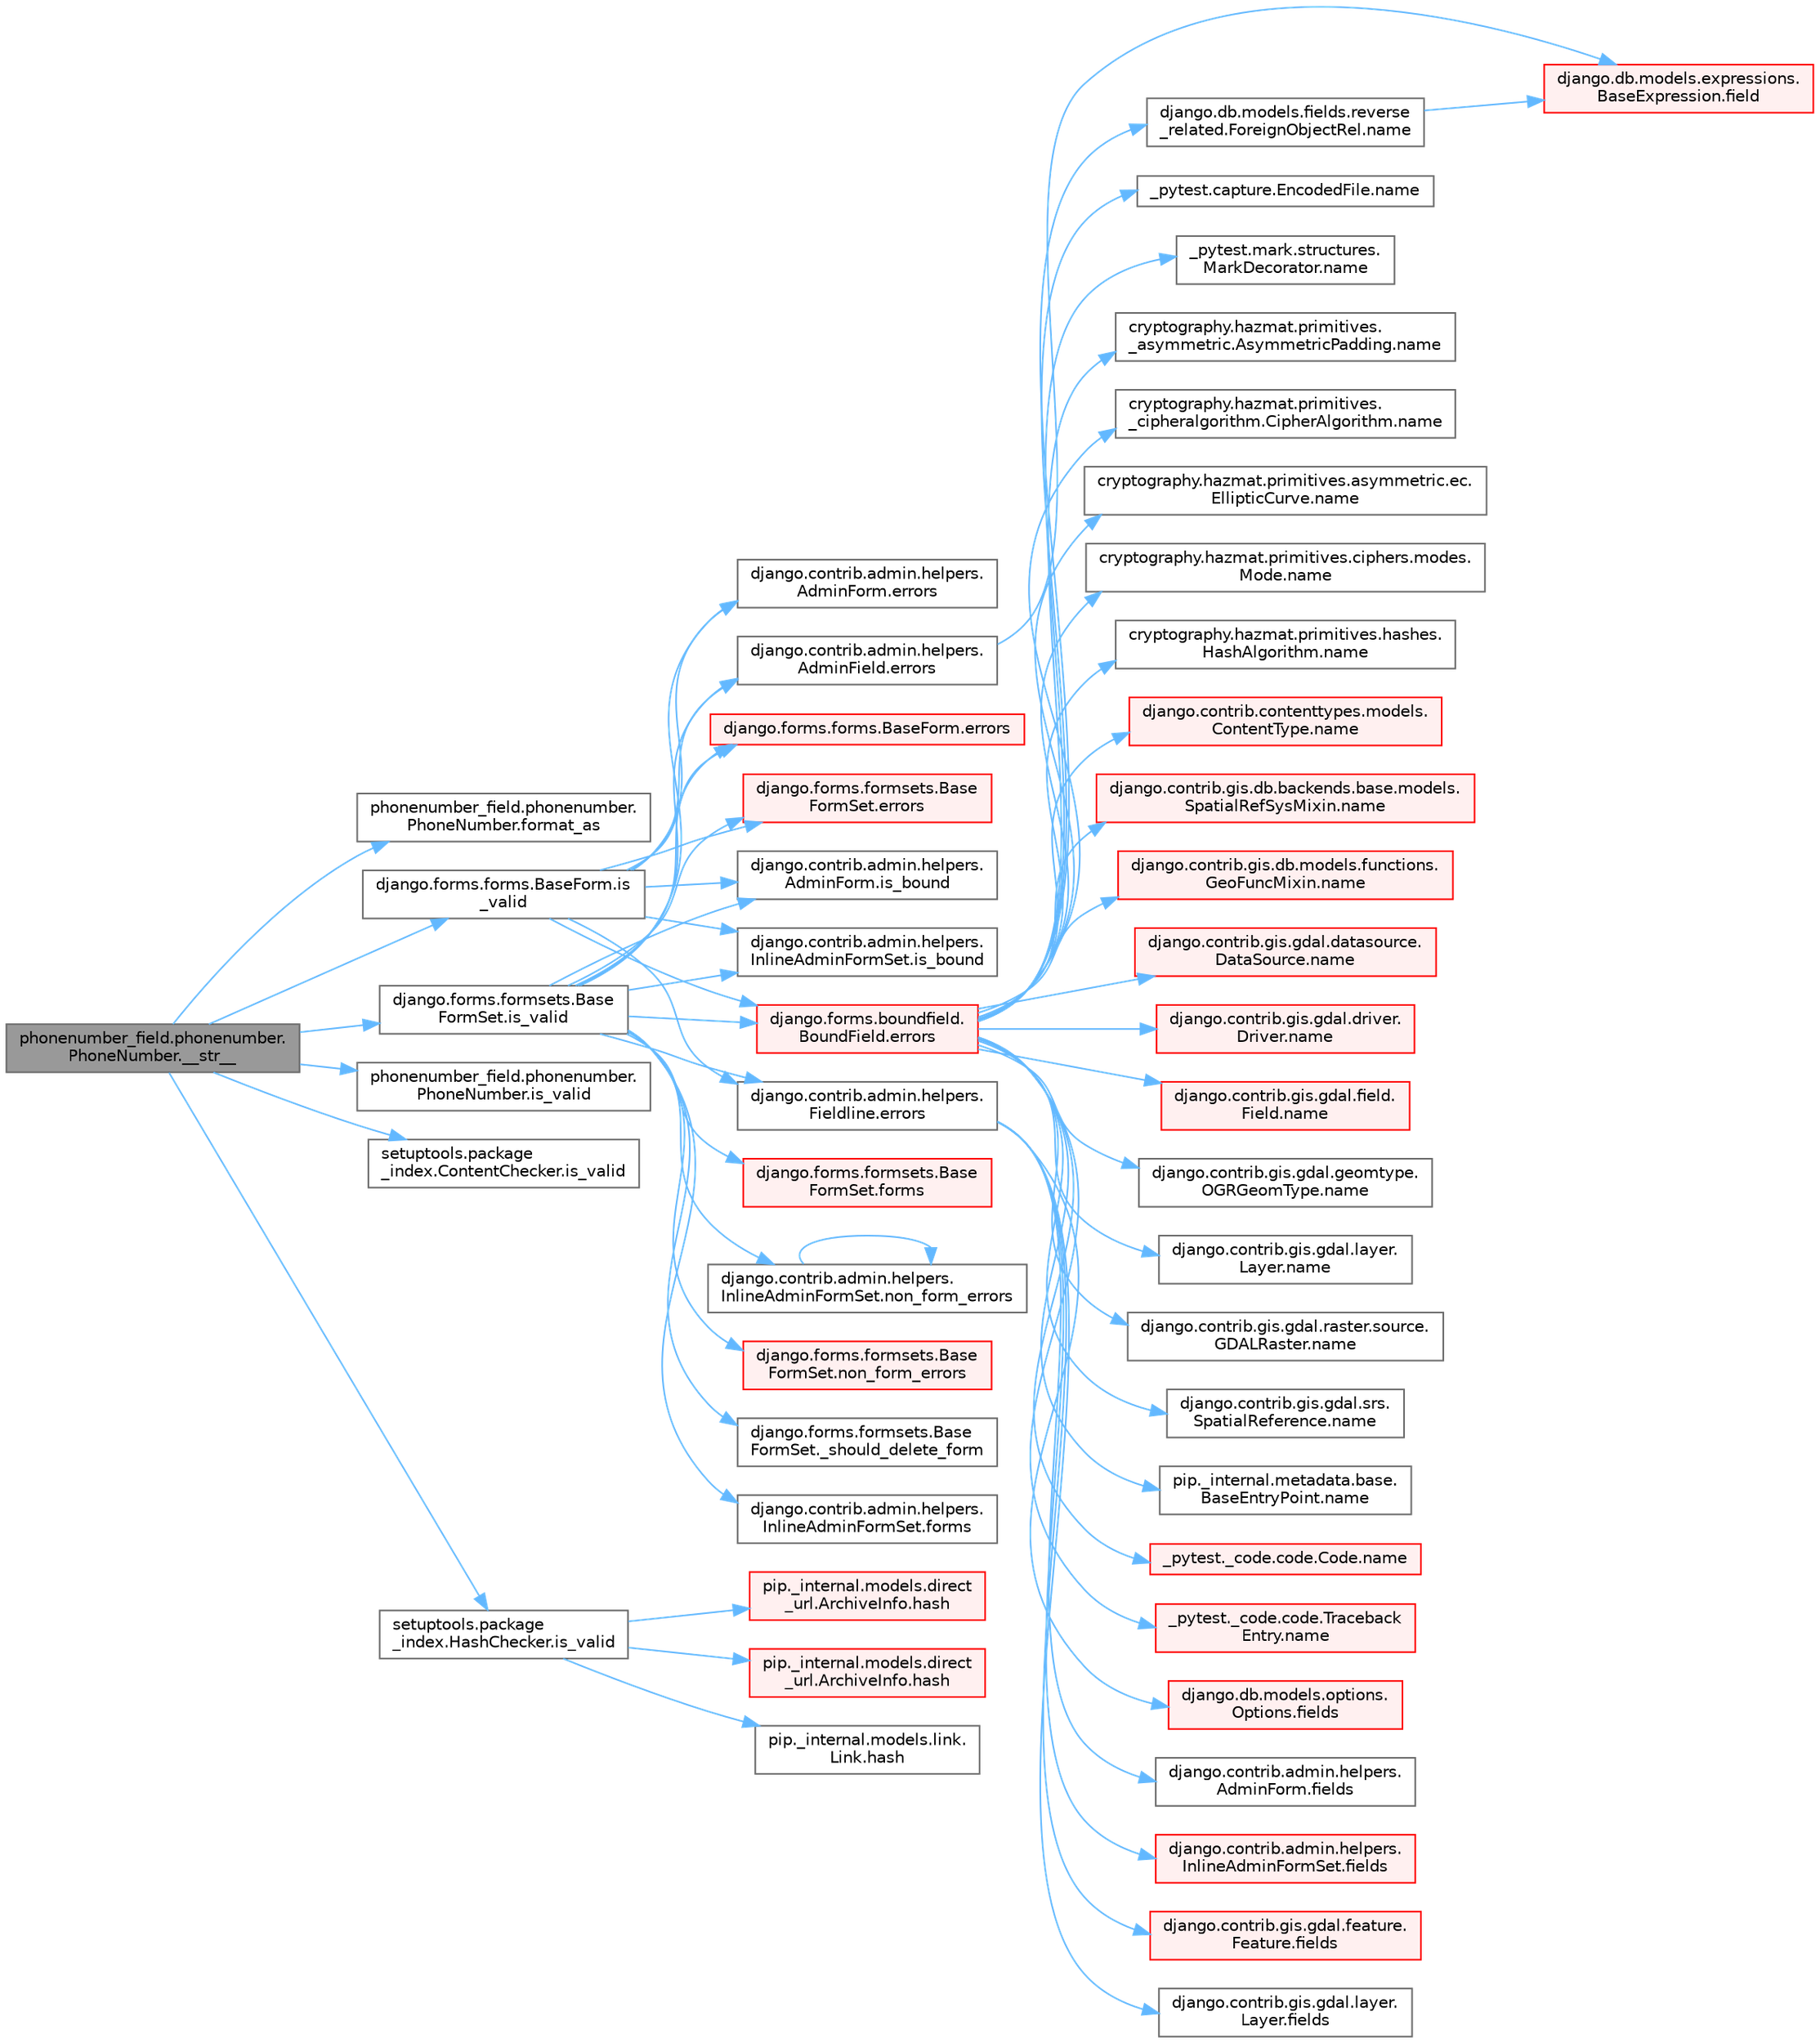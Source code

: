digraph "phonenumber_field.phonenumber.PhoneNumber.__str__"
{
 // LATEX_PDF_SIZE
  bgcolor="transparent";
  edge [fontname=Helvetica,fontsize=10,labelfontname=Helvetica,labelfontsize=10];
  node [fontname=Helvetica,fontsize=10,shape=box,height=0.2,width=0.4];
  rankdir="LR";
  Node1 [id="Node000001",label="phonenumber_field.phonenumber.\lPhoneNumber.__str__",height=0.2,width=0.4,color="gray40", fillcolor="grey60", style="filled", fontcolor="black",tooltip=" "];
  Node1 -> Node2 [id="edge1_Node000001_Node000002",color="steelblue1",style="solid",tooltip=" "];
  Node2 [id="Node000002",label="phonenumber_field.phonenumber.\lPhoneNumber.format_as",height=0.2,width=0.4,color="grey40", fillcolor="white", style="filled",URL="$classphonenumber__field_1_1phonenumber_1_1_phone_number.html#ab0f483b4508d34c70148288bba45de65",tooltip=" "];
  Node1 -> Node3 [id="edge2_Node000001_Node000003",color="steelblue1",style="solid",tooltip=" "];
  Node3 [id="Node000003",label="django.forms.forms.BaseForm.is\l_valid",height=0.2,width=0.4,color="grey40", fillcolor="white", style="filled",URL="$classdjango_1_1forms_1_1forms_1_1_base_form.html#a8be15c9eaccca682a18c7d3f13802cc4",tooltip=" "];
  Node3 -> Node4 [id="edge3_Node000003_Node000004",color="steelblue1",style="solid",tooltip=" "];
  Node4 [id="Node000004",label="django.contrib.admin.helpers.\lAdminField.errors",height=0.2,width=0.4,color="grey40", fillcolor="white", style="filled",URL="$classdjango_1_1contrib_1_1admin_1_1helpers_1_1_admin_field.html#a2ed7041739e06b7ebeb076401379c675",tooltip=" "];
  Node4 -> Node5 [id="edge4_Node000004_Node000005",color="steelblue1",style="solid",tooltip=" "];
  Node5 [id="Node000005",label="django.db.models.expressions.\lBaseExpression.field",height=0.2,width=0.4,color="red", fillcolor="#FFF0F0", style="filled",URL="$classdjango_1_1db_1_1models_1_1expressions_1_1_base_expression.html#a70aeb35391ada82c2e9f02b1c3ac150c",tooltip=" "];
  Node3 -> Node471 [id="edge5_Node000003_Node000471",color="steelblue1",style="solid",tooltip=" "];
  Node471 [id="Node000471",label="django.contrib.admin.helpers.\lAdminForm.errors",height=0.2,width=0.4,color="grey40", fillcolor="white", style="filled",URL="$classdjango_1_1contrib_1_1admin_1_1helpers_1_1_admin_form.html#a3ccc9540a232de721c24f95c26a2b34a",tooltip=" "];
  Node3 -> Node472 [id="edge6_Node000003_Node000472",color="steelblue1",style="solid",tooltip=" "];
  Node472 [id="Node000472",label="django.contrib.admin.helpers.\lFieldline.errors",height=0.2,width=0.4,color="grey40", fillcolor="white", style="filled",URL="$classdjango_1_1contrib_1_1admin_1_1helpers_1_1_fieldline.html#ac0094313ce4b91212414f914a381499d",tooltip=" "];
  Node472 -> Node473 [id="edge7_Node000472_Node000473",color="steelblue1",style="solid",tooltip=" "];
  Node473 [id="Node000473",label="django.contrib.admin.helpers.\lAdminForm.fields",height=0.2,width=0.4,color="grey40", fillcolor="white", style="filled",URL="$classdjango_1_1contrib_1_1admin_1_1helpers_1_1_admin_form.html#a9a2b6161f083dd4c3cefb24789a4f398",tooltip=" "];
  Node472 -> Node474 [id="edge8_Node000472_Node000474",color="steelblue1",style="solid",tooltip=" "];
  Node474 [id="Node000474",label="django.contrib.admin.helpers.\lInlineAdminFormSet.fields",height=0.2,width=0.4,color="red", fillcolor="#FFF0F0", style="filled",URL="$classdjango_1_1contrib_1_1admin_1_1helpers_1_1_inline_admin_form_set.html#acfeece3b4a1c8e6f692669661ce441d1",tooltip=" "];
  Node472 -> Node478 [id="edge9_Node000472_Node000478",color="steelblue1",style="solid",tooltip=" "];
  Node478 [id="Node000478",label="django.contrib.gis.gdal.feature.\lFeature.fields",height=0.2,width=0.4,color="red", fillcolor="#FFF0F0", style="filled",URL="$classdjango_1_1contrib_1_1gis_1_1gdal_1_1feature_1_1_feature.html#a2aab211613babc57a7ef77b951a46464",tooltip=" "];
  Node472 -> Node479 [id="edge10_Node000472_Node000479",color="steelblue1",style="solid",tooltip=" "];
  Node479 [id="Node000479",label="django.contrib.gis.gdal.layer.\lLayer.fields",height=0.2,width=0.4,color="grey40", fillcolor="white", style="filled",URL="$classdjango_1_1contrib_1_1gis_1_1gdal_1_1layer_1_1_layer.html#ab7d9d8c833c9e11cfc14b15c61a1ab27",tooltip=" "];
  Node472 -> Node480 [id="edge11_Node000472_Node000480",color="steelblue1",style="solid",tooltip=" "];
  Node480 [id="Node000480",label="django.db.models.options.\lOptions.fields",height=0.2,width=0.4,color="red", fillcolor="#FFF0F0", style="filled",URL="$classdjango_1_1db_1_1models_1_1options_1_1_options.html#a6c7f47f4eb863aca3bf357275f7db3b8",tooltip=" "];
  Node3 -> Node487 [id="edge12_Node000003_Node000487",color="steelblue1",style="solid",tooltip=" "];
  Node487 [id="Node000487",label="django.forms.boundfield.\lBoundField.errors",height=0.2,width=0.4,color="red", fillcolor="#FFF0F0", style="filled",URL="$classdjango_1_1forms_1_1boundfield_1_1_bound_field.html#a47569da22ccdcdd1bb15a2506a0a5f6e",tooltip=" "];
  Node487 -> Node357 [id="edge13_Node000487_Node000357",color="steelblue1",style="solid",tooltip=" "];
  Node357 [id="Node000357",label="_pytest._code.code.Code.name",height=0.2,width=0.4,color="red", fillcolor="#FFF0F0", style="filled",URL="$class__pytest_1_1__code_1_1code_1_1_code.html#a1f3cbc53ca6df4a1bab12183694b6e78",tooltip=" "];
  Node487 -> Node358 [id="edge14_Node000487_Node000358",color="steelblue1",style="solid",tooltip=" "];
  Node358 [id="Node000358",label="_pytest._code.code.Traceback\lEntry.name",height=0.2,width=0.4,color="red", fillcolor="#FFF0F0", style="filled",URL="$class__pytest_1_1__code_1_1code_1_1_traceback_entry.html#a106b95c0753f41669fbfb8ee4c11ad3d",tooltip=" "];
  Node487 -> Node360 [id="edge15_Node000487_Node000360",color="steelblue1",style="solid",tooltip=" "];
  Node360 [id="Node000360",label="_pytest.capture.EncodedFile.name",height=0.2,width=0.4,color="grey40", fillcolor="white", style="filled",URL="$class__pytest_1_1capture_1_1_encoded_file.html#a738c73b5de21c7261d9e51f71e4f0397",tooltip=" "];
  Node487 -> Node361 [id="edge16_Node000487_Node000361",color="steelblue1",style="solid",tooltip=" "];
  Node361 [id="Node000361",label="_pytest.mark.structures.\lMarkDecorator.name",height=0.2,width=0.4,color="grey40", fillcolor="white", style="filled",URL="$class__pytest_1_1mark_1_1structures_1_1_mark_decorator.html#ae8f66760cda125450e0e3bd38689c72f",tooltip=" "];
  Node487 -> Node362 [id="edge17_Node000487_Node000362",color="steelblue1",style="solid",tooltip=" "];
  Node362 [id="Node000362",label="cryptography.hazmat.primitives.\l_asymmetric.AsymmetricPadding.name",height=0.2,width=0.4,color="grey40", fillcolor="white", style="filled",URL="$classcryptography_1_1hazmat_1_1primitives_1_1__asymmetric_1_1_asymmetric_padding.html#a8f72e8284cb336861a873ed5ce0e39b5",tooltip=" "];
  Node487 -> Node363 [id="edge18_Node000487_Node000363",color="steelblue1",style="solid",tooltip=" "];
  Node363 [id="Node000363",label="cryptography.hazmat.primitives.\l_cipheralgorithm.CipherAlgorithm.name",height=0.2,width=0.4,color="grey40", fillcolor="white", style="filled",URL="$classcryptography_1_1hazmat_1_1primitives_1_1__cipheralgorithm_1_1_cipher_algorithm.html#a50567a5c3388450ab7aa883ab34a1ac7",tooltip=" "];
  Node487 -> Node364 [id="edge19_Node000487_Node000364",color="steelblue1",style="solid",tooltip=" "];
  Node364 [id="Node000364",label="cryptography.hazmat.primitives.asymmetric.ec.\lEllipticCurve.name",height=0.2,width=0.4,color="grey40", fillcolor="white", style="filled",URL="$classcryptography_1_1hazmat_1_1primitives_1_1asymmetric_1_1ec_1_1_elliptic_curve.html#a2775c4e945309a6c7ea33dace1698a60",tooltip=" "];
  Node487 -> Node365 [id="edge20_Node000487_Node000365",color="steelblue1",style="solid",tooltip=" "];
  Node365 [id="Node000365",label="cryptography.hazmat.primitives.ciphers.modes.\lMode.name",height=0.2,width=0.4,color="grey40", fillcolor="white", style="filled",URL="$classcryptography_1_1hazmat_1_1primitives_1_1ciphers_1_1modes_1_1_mode.html#a99d93fd1370a2abbb5bb5cffbd5ff0f7",tooltip=" "];
  Node487 -> Node366 [id="edge21_Node000487_Node000366",color="steelblue1",style="solid",tooltip=" "];
  Node366 [id="Node000366",label="cryptography.hazmat.primitives.hashes.\lHashAlgorithm.name",height=0.2,width=0.4,color="grey40", fillcolor="white", style="filled",URL="$classcryptography_1_1hazmat_1_1primitives_1_1hashes_1_1_hash_algorithm.html#a42c7e1582d9b46a015774af9e5cbbb0b",tooltip=" "];
  Node487 -> Node367 [id="edge22_Node000487_Node000367",color="steelblue1",style="solid",tooltip=" "];
  Node367 [id="Node000367",label="django.contrib.contenttypes.models.\lContentType.name",height=0.2,width=0.4,color="red", fillcolor="#FFF0F0", style="filled",URL="$classdjango_1_1contrib_1_1contenttypes_1_1models_1_1_content_type.html#a305b62f56597bb2e4823dcf5e6ccdcf8",tooltip=" "];
  Node487 -> Node369 [id="edge23_Node000487_Node000369",color="steelblue1",style="solid",tooltip=" "];
  Node369 [id="Node000369",label="django.contrib.gis.db.backends.base.models.\lSpatialRefSysMixin.name",height=0.2,width=0.4,color="red", fillcolor="#FFF0F0", style="filled",URL="$classdjango_1_1contrib_1_1gis_1_1db_1_1backends_1_1base_1_1models_1_1_spatial_ref_sys_mixin.html#a56fe36e786b49160249395f453dd1cab",tooltip=" "];
  Node487 -> Node370 [id="edge24_Node000487_Node000370",color="steelblue1",style="solid",tooltip=" "];
  Node370 [id="Node000370",label="django.contrib.gis.db.models.functions.\lGeoFuncMixin.name",height=0.2,width=0.4,color="red", fillcolor="#FFF0F0", style="filled",URL="$classdjango_1_1contrib_1_1gis_1_1db_1_1models_1_1functions_1_1_geo_func_mixin.html#adeeb6b2c9db337396468712e919af622",tooltip=" "];
  Node487 -> Node371 [id="edge25_Node000487_Node000371",color="steelblue1",style="solid",tooltip=" "];
  Node371 [id="Node000371",label="django.contrib.gis.gdal.datasource.\lDataSource.name",height=0.2,width=0.4,color="red", fillcolor="#FFF0F0", style="filled",URL="$classdjango_1_1contrib_1_1gis_1_1gdal_1_1datasource_1_1_data_source.html#aaa98728c7ef6f4d96c689550e8af3ed5",tooltip=" "];
  Node487 -> Node385 [id="edge26_Node000487_Node000385",color="steelblue1",style="solid",tooltip=" "];
  Node385 [id="Node000385",label="django.contrib.gis.gdal.driver.\lDriver.name",height=0.2,width=0.4,color="red", fillcolor="#FFF0F0", style="filled",URL="$classdjango_1_1contrib_1_1gis_1_1gdal_1_1driver_1_1_driver.html#aaa5d4d1b9fd762839db84d1e56e36b7f",tooltip=" "];
  Node487 -> Node386 [id="edge27_Node000487_Node000386",color="steelblue1",style="solid",tooltip=" "];
  Node386 [id="Node000386",label="django.contrib.gis.gdal.field.\lField.name",height=0.2,width=0.4,color="red", fillcolor="#FFF0F0", style="filled",URL="$classdjango_1_1contrib_1_1gis_1_1gdal_1_1field_1_1_field.html#a28a3b0af5006d5abf34d5b1497011368",tooltip=" "];
  Node487 -> Node387 [id="edge28_Node000487_Node000387",color="steelblue1",style="solid",tooltip=" "];
  Node387 [id="Node000387",label="django.contrib.gis.gdal.geomtype.\lOGRGeomType.name",height=0.2,width=0.4,color="grey40", fillcolor="white", style="filled",URL="$classdjango_1_1contrib_1_1gis_1_1gdal_1_1geomtype_1_1_o_g_r_geom_type.html#a719b3100682ab8df79fd8a2484163b8e",tooltip=" "];
  Node487 -> Node388 [id="edge29_Node000487_Node000388",color="steelblue1",style="solid",tooltip=" "];
  Node388 [id="Node000388",label="django.contrib.gis.gdal.layer.\lLayer.name",height=0.2,width=0.4,color="grey40", fillcolor="white", style="filled",URL="$classdjango_1_1contrib_1_1gis_1_1gdal_1_1layer_1_1_layer.html#a53791d8e2fe8b1ca86b426a625e7d66c",tooltip=" "];
  Node487 -> Node389 [id="edge30_Node000487_Node000389",color="steelblue1",style="solid",tooltip=" "];
  Node389 [id="Node000389",label="django.contrib.gis.gdal.raster.source.\lGDALRaster.name",height=0.2,width=0.4,color="grey40", fillcolor="white", style="filled",URL="$classdjango_1_1contrib_1_1gis_1_1gdal_1_1raster_1_1source_1_1_g_d_a_l_raster.html#a6cca2a8eca0ab4ff2e89f0f0cce590d1",tooltip=" "];
  Node487 -> Node390 [id="edge31_Node000487_Node000390",color="steelblue1",style="solid",tooltip=" "];
  Node390 [id="Node000390",label="django.contrib.gis.gdal.srs.\lSpatialReference.name",height=0.2,width=0.4,color="grey40", fillcolor="white", style="filled",URL="$classdjango_1_1contrib_1_1gis_1_1gdal_1_1srs_1_1_spatial_reference.html#ac2c9d37b41ae1a91ca63a7046590d603",tooltip=" "];
  Node487 -> Node391 [id="edge32_Node000487_Node000391",color="steelblue1",style="solid",tooltip=" "];
  Node391 [id="Node000391",label="django.db.models.fields.reverse\l_related.ForeignObjectRel.name",height=0.2,width=0.4,color="grey40", fillcolor="white", style="filled",URL="$classdjango_1_1db_1_1models_1_1fields_1_1reverse__related_1_1_foreign_object_rel.html#a5c0c2387142987d2c9582e677e90b5d7",tooltip=" "];
  Node391 -> Node5 [id="edge33_Node000391_Node000005",color="steelblue1",style="solid",tooltip=" "];
  Node487 -> Node392 [id="edge34_Node000487_Node000392",color="steelblue1",style="solid",tooltip=" "];
  Node392 [id="Node000392",label="pip._internal.metadata.base.\lBaseEntryPoint.name",height=0.2,width=0.4,color="grey40", fillcolor="white", style="filled",URL="$classpip_1_1__internal_1_1metadata_1_1base_1_1_base_entry_point.html#acd0c7299966258aeb0876da26520233d",tooltip=" "];
  Node3 -> Node1205 [id="edge35_Node000003_Node001205",color="steelblue1",style="solid",tooltip=" "];
  Node1205 [id="Node001205",label="django.forms.forms.BaseForm.errors",height=0.2,width=0.4,color="red", fillcolor="#FFF0F0", style="filled",URL="$classdjango_1_1forms_1_1forms_1_1_base_form.html#aca47cb75eb6c321d1c429b33eca94d49",tooltip=" "];
  Node3 -> Node1364 [id="edge36_Node000003_Node001364",color="steelblue1",style="solid",tooltip=" "];
  Node1364 [id="Node001364",label="django.forms.formsets.Base\lFormSet.errors",height=0.2,width=0.4,color="red", fillcolor="#FFF0F0", style="filled",URL="$classdjango_1_1forms_1_1formsets_1_1_base_form_set.html#a9e249e2240c3ae2775249e3d3da42020",tooltip=" "];
  Node3 -> Node1251 [id="edge37_Node000003_Node001251",color="steelblue1",style="solid",tooltip=" "];
  Node1251 [id="Node001251",label="django.contrib.admin.helpers.\lAdminForm.is_bound",height=0.2,width=0.4,color="grey40", fillcolor="white", style="filled",URL="$classdjango_1_1contrib_1_1admin_1_1helpers_1_1_admin_form.html#a3db6718d4233338252982b87421a1ae9",tooltip=" "];
  Node3 -> Node1252 [id="edge38_Node000003_Node001252",color="steelblue1",style="solid",tooltip=" "];
  Node1252 [id="Node001252",label="django.contrib.admin.helpers.\lInlineAdminFormSet.is_bound",height=0.2,width=0.4,color="grey40", fillcolor="white", style="filled",URL="$classdjango_1_1contrib_1_1admin_1_1helpers_1_1_inline_admin_form_set.html#a54ae697ea028b7ed3e193f059bc54a71",tooltip=" "];
  Node1 -> Node1362 [id="edge39_Node000001_Node001362",color="steelblue1",style="solid",tooltip=" "];
  Node1362 [id="Node001362",label="django.forms.formsets.Base\lFormSet.is_valid",height=0.2,width=0.4,color="grey40", fillcolor="white", style="filled",URL="$classdjango_1_1forms_1_1formsets_1_1_base_form_set.html#a713477cfb7c01e723400df62b49c250c",tooltip=" "];
  Node1362 -> Node1363 [id="edge40_Node001362_Node001363",color="steelblue1",style="solid",tooltip=" "];
  Node1363 [id="Node001363",label="django.forms.formsets.Base\lFormSet._should_delete_form",height=0.2,width=0.4,color="grey40", fillcolor="white", style="filled",URL="$classdjango_1_1forms_1_1formsets_1_1_base_form_set.html#a4c4f89a542f15dcb367e018a44444118",tooltip=" "];
  Node1362 -> Node4 [id="edge41_Node001362_Node000004",color="steelblue1",style="solid",tooltip=" "];
  Node1362 -> Node471 [id="edge42_Node001362_Node000471",color="steelblue1",style="solid",tooltip=" "];
  Node1362 -> Node472 [id="edge43_Node001362_Node000472",color="steelblue1",style="solid",tooltip=" "];
  Node1362 -> Node487 [id="edge44_Node001362_Node000487",color="steelblue1",style="solid",tooltip=" "];
  Node1362 -> Node1205 [id="edge45_Node001362_Node001205",color="steelblue1",style="solid",tooltip=" "];
  Node1362 -> Node1364 [id="edge46_Node001362_Node001364",color="steelblue1",style="solid",tooltip=" "];
  Node1362 -> Node1213 [id="edge47_Node001362_Node001213",color="steelblue1",style="solid",tooltip=" "];
  Node1213 [id="Node001213",label="django.contrib.admin.helpers.\lInlineAdminFormSet.forms",height=0.2,width=0.4,color="grey40", fillcolor="white", style="filled",URL="$classdjango_1_1contrib_1_1admin_1_1helpers_1_1_inline_admin_form_set.html#aab73a19b39b7eac47d39c4fe6b21ca51",tooltip=" "];
  Node1362 -> Node1214 [id="edge48_Node001362_Node001214",color="steelblue1",style="solid",tooltip=" "];
  Node1214 [id="Node001214",label="django.forms.formsets.Base\lFormSet.forms",height=0.2,width=0.4,color="red", fillcolor="#FFF0F0", style="filled",URL="$classdjango_1_1forms_1_1formsets_1_1_base_form_set.html#a398234150267aa3c6dceaa20a7a507f1",tooltip=" "];
  Node1362 -> Node1251 [id="edge49_Node001362_Node001251",color="steelblue1",style="solid",tooltip=" "];
  Node1362 -> Node1252 [id="edge50_Node001362_Node001252",color="steelblue1",style="solid",tooltip=" "];
  Node1362 -> Node4170 [id="edge51_Node001362_Node004170",color="steelblue1",style="solid",tooltip=" "];
  Node4170 [id="Node004170",label="django.contrib.admin.helpers.\lInlineAdminFormSet.non_form_errors",height=0.2,width=0.4,color="grey40", fillcolor="white", style="filled",URL="$classdjango_1_1contrib_1_1admin_1_1helpers_1_1_inline_admin_form_set.html#ae6c5e4e232e75026288705aa7012991f",tooltip=" "];
  Node4170 -> Node4170 [id="edge52_Node004170_Node004170",color="steelblue1",style="solid",tooltip=" "];
  Node1362 -> Node4171 [id="edge53_Node001362_Node004171",color="steelblue1",style="solid",tooltip=" "];
  Node4171 [id="Node004171",label="django.forms.formsets.Base\lFormSet.non_form_errors",height=0.2,width=0.4,color="red", fillcolor="#FFF0F0", style="filled",URL="$classdjango_1_1forms_1_1formsets_1_1_base_form_set.html#a8b499fb5fdd72c59134bf40aeac2de3c",tooltip=" "];
  Node1 -> Node3913 [id="edge54_Node000001_Node003913",color="steelblue1",style="solid",tooltip=" "];
  Node3913 [id="Node003913",label="phonenumber_field.phonenumber.\lPhoneNumber.is_valid",height=0.2,width=0.4,color="grey40", fillcolor="white", style="filled",URL="$classphonenumber__field_1_1phonenumber_1_1_phone_number.html#ab4a207ff084a17737b18a5074096b074",tooltip=" "];
  Node1 -> Node3914 [id="edge55_Node000001_Node003914",color="steelblue1",style="solid",tooltip=" "];
  Node3914 [id="Node003914",label="setuptools.package\l_index.ContentChecker.is_valid",height=0.2,width=0.4,color="grey40", fillcolor="white", style="filled",URL="$classsetuptools_1_1package__index_1_1_content_checker.html#a0f25c22bc08b2207a610d84de76fbc4b",tooltip=" "];
  Node1 -> Node3915 [id="edge56_Node000001_Node003915",color="steelblue1",style="solid",tooltip=" "];
  Node3915 [id="Node003915",label="setuptools.package\l_index.HashChecker.is_valid",height=0.2,width=0.4,color="grey40", fillcolor="white", style="filled",URL="$classsetuptools_1_1package__index_1_1_hash_checker.html#adaab57af90d7d0a3b5aa4e6d0449aef5",tooltip=" "];
  Node3915 -> Node3916 [id="edge57_Node003915_Node003916",color="steelblue1",style="solid",tooltip=" "];
  Node3916 [id="Node003916",label="pip._internal.models.direct\l_url.ArchiveInfo.hash",height=0.2,width=0.4,color="red", fillcolor="#FFF0F0", style="filled",URL="$classpip_1_1__internal_1_1models_1_1direct__url_1_1_archive_info.html#a0ffc8766f9e16ceac2cfcd49b67ac5c5",tooltip=" "];
  Node3915 -> Node3917 [id="edge58_Node003915_Node003917",color="steelblue1",style="solid",tooltip=" "];
  Node3917 [id="Node003917",label="pip._internal.models.direct\l_url.ArchiveInfo.hash",height=0.2,width=0.4,color="red", fillcolor="#FFF0F0", style="filled",URL="$classpip_1_1__internal_1_1models_1_1direct__url_1_1_archive_info.html#a57b11be2643e2f72c5d69051ce2157c8",tooltip=" "];
  Node3915 -> Node4047 [id="edge59_Node003915_Node004047",color="steelblue1",style="solid",tooltip=" "];
  Node4047 [id="Node004047",label="pip._internal.models.link.\lLink.hash",height=0.2,width=0.4,color="grey40", fillcolor="white", style="filled",URL="$classpip_1_1__internal_1_1models_1_1link_1_1_link.html#a9d79621efd16f7c320ee3fdd6d8585b5",tooltip=" "];
}
